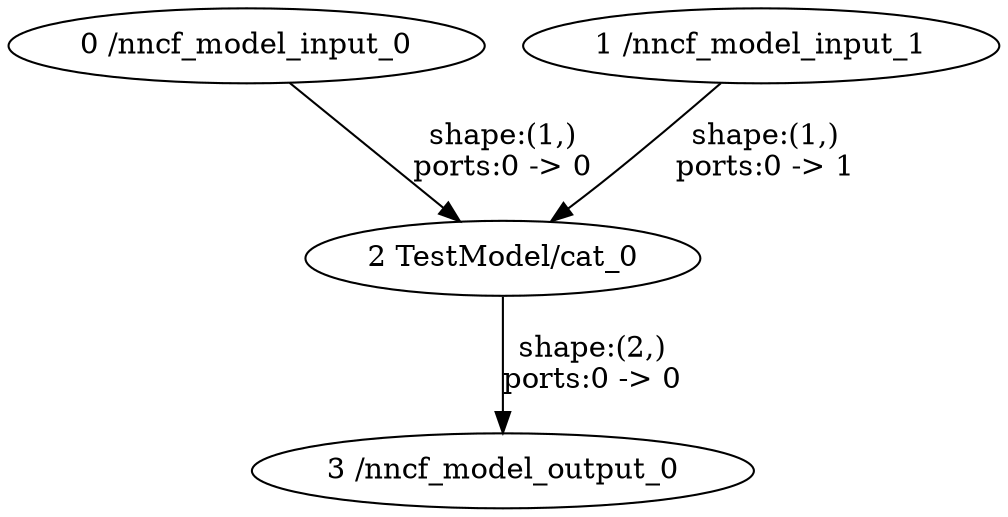 strict digraph  {
"0 /nncf_model_input_0" [id=0, type=nncf_model_input];
"1 /nncf_model_input_1" [id=1, type=nncf_model_input];
"2 TestModel/cat_0" [id=2, type=cat];
"3 /nncf_model_output_0" [id=3, type=nncf_model_output];
"0 /nncf_model_input_0" -> "2 TestModel/cat_0"  [label="shape:(1,)\nports:0 -> 0", style=solid];
"1 /nncf_model_input_1" -> "2 TestModel/cat_0"  [label="shape:(1,)\nports:0 -> 1", style=solid];
"2 TestModel/cat_0" -> "3 /nncf_model_output_0"  [label="shape:(2,)\nports:0 -> 0", style=solid];
}
